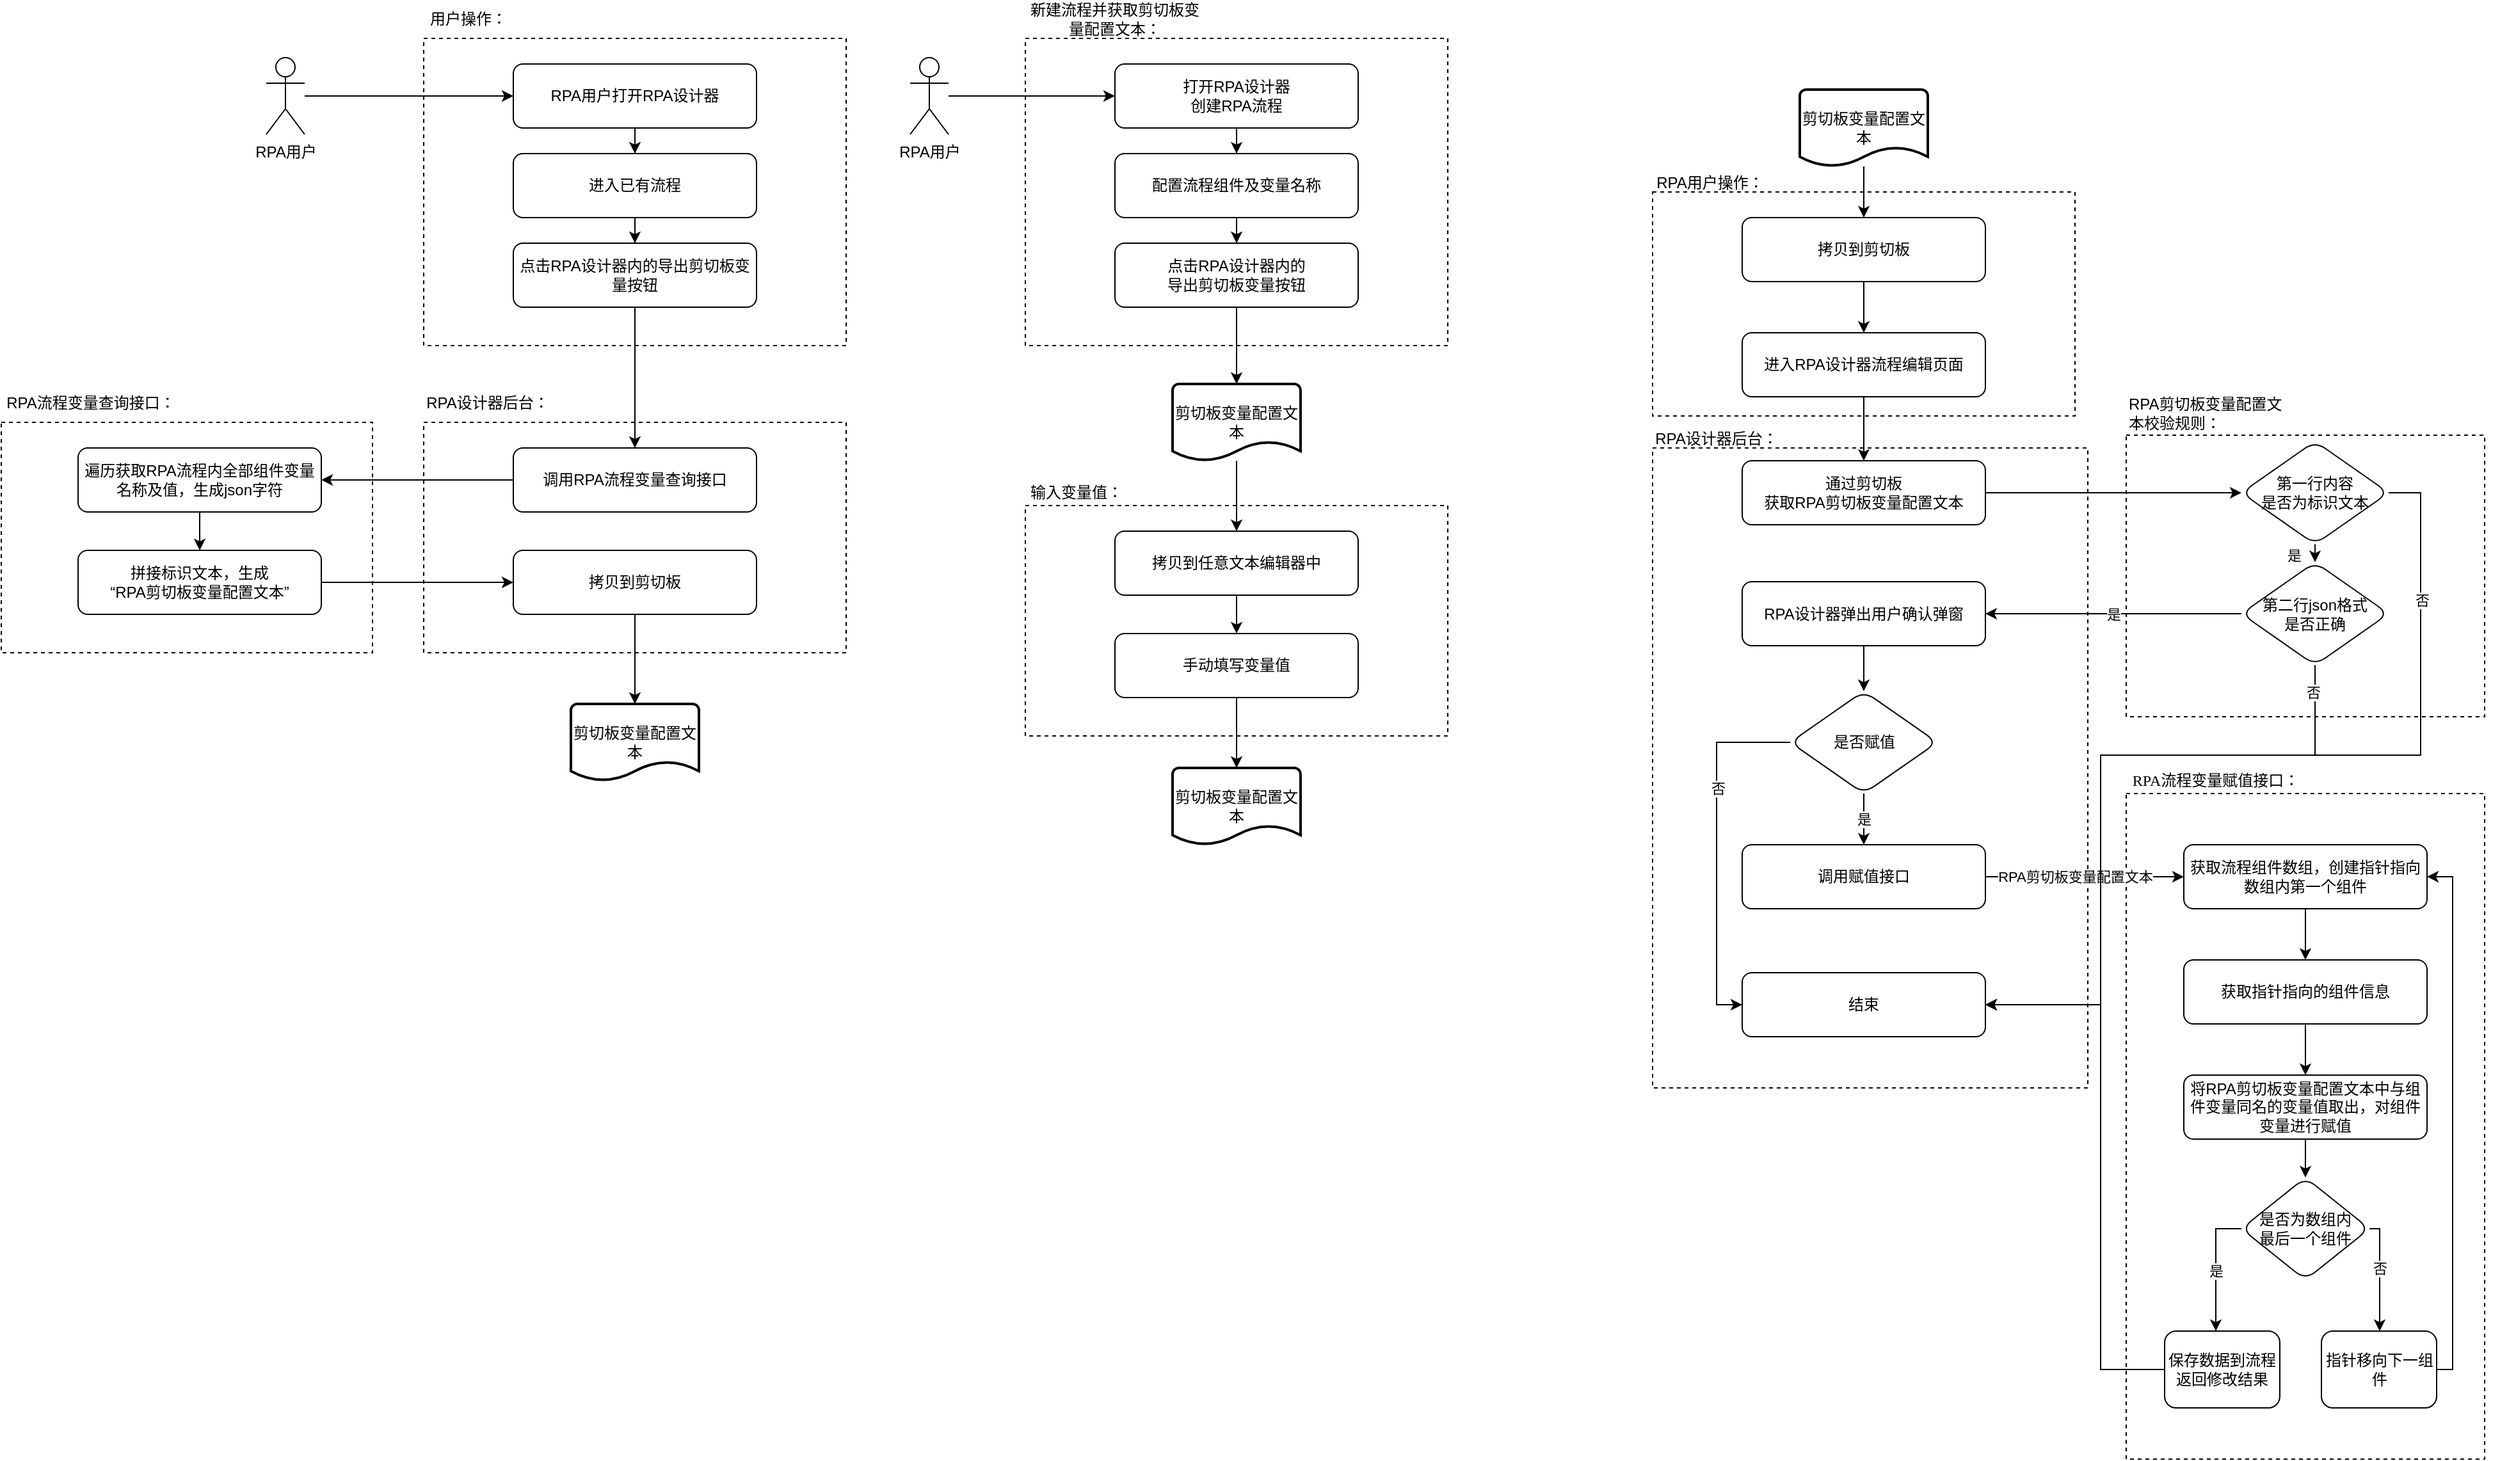 <mxfile version="21.3.4" type="github">
  <diagram name="第 1 页" id="B1s3Wj2U2IvD3xmOGOZ_">
    <mxGraphModel dx="1561" dy="455" grid="1" gridSize="10" guides="1" tooltips="1" connect="1" arrows="1" fold="1" page="1" pageScale="1" pageWidth="827" pageHeight="1169" math="0" shadow="0">
      <root>
        <mxCell id="0" />
        <mxCell id="1" parent="0" />
        <mxCell id="wn3wKmGaCTvvwAtMVoMg-156" value="" style="group" vertex="1" connectable="0" parent="1">
          <mxGeometry x="1040" y="420" width="280" height="250" as="geometry" />
        </mxCell>
        <mxCell id="wn3wKmGaCTvvwAtMVoMg-61" value="" style="rounded=0;whiteSpace=wrap;html=1;dashed=1;" vertex="1" parent="wn3wKmGaCTvvwAtMVoMg-156">
          <mxGeometry y="30" width="280" height="220" as="geometry" />
        </mxCell>
        <mxCell id="wn3wKmGaCTvvwAtMVoMg-63" value="RPA剪切板变量配置文本校验规则：" style="text;html=1;strokeColor=none;fillColor=none;align=left;verticalAlign=middle;whiteSpace=wrap;rounded=0;rotation=0;horizontal=1;" vertex="1" parent="wn3wKmGaCTvvwAtMVoMg-156">
          <mxGeometry width="130" height="25" as="geometry" />
        </mxCell>
        <mxCell id="wn3wKmGaCTvvwAtMVoMg-64" value="第二行json格式&lt;br&gt;是否正确" style="rhombus;whiteSpace=wrap;html=1;rounded=1;" vertex="1" parent="wn3wKmGaCTvvwAtMVoMg-156">
          <mxGeometry x="90" y="129.25" width="115" height="80.5" as="geometry" />
        </mxCell>
        <mxCell id="wn3wKmGaCTvvwAtMVoMg-152" style="edgeStyle=orthogonalEdgeStyle;rounded=0;orthogonalLoop=1;jettySize=auto;html=1;" edge="1" parent="wn3wKmGaCTvvwAtMVoMg-156" source="wn3wKmGaCTvvwAtMVoMg-150" target="wn3wKmGaCTvvwAtMVoMg-64">
          <mxGeometry relative="1" as="geometry">
            <Array as="points">
              <mxPoint x="147" y="130" />
              <mxPoint x="147" y="130" />
            </Array>
          </mxGeometry>
        </mxCell>
        <mxCell id="wn3wKmGaCTvvwAtMVoMg-153" value="是" style="edgeLabel;html=1;align=center;verticalAlign=middle;resizable=0;points=[];" vertex="1" connectable="0" parent="wn3wKmGaCTvvwAtMVoMg-152">
          <mxGeometry x="0.188" relative="1" as="geometry">
            <mxPoint x="-17" as="offset" />
          </mxGeometry>
        </mxCell>
        <mxCell id="wn3wKmGaCTvvwAtMVoMg-150" value="第一行内容&lt;br&gt;是否为标识文本" style="rhombus;whiteSpace=wrap;html=1;rounded=1;" vertex="1" parent="wn3wKmGaCTvvwAtMVoMg-156">
          <mxGeometry x="90" y="34.75" width="115" height="80.5" as="geometry" />
        </mxCell>
        <mxCell id="wn3wKmGaCTvvwAtMVoMg-149" value="" style="group" vertex="1" connectable="0" parent="1">
          <mxGeometry x="-620" y="410" width="290" height="210" as="geometry" />
        </mxCell>
        <mxCell id="wn3wKmGaCTvvwAtMVoMg-128" value="" style="rounded=0;whiteSpace=wrap;html=1;dashed=1;" vertex="1" parent="wn3wKmGaCTvvwAtMVoMg-149">
          <mxGeometry y="30" width="290" height="180" as="geometry" />
        </mxCell>
        <mxCell id="wn3wKmGaCTvvwAtMVoMg-129" value="RPA流程变量查询接口：" style="text;html=1;strokeColor=none;fillColor=none;align=center;verticalAlign=middle;whiteSpace=wrap;rounded=0;rotation=0;horizontal=1;" vertex="1" parent="wn3wKmGaCTvvwAtMVoMg-149">
          <mxGeometry width="140" height="30" as="geometry" />
        </mxCell>
        <mxCell id="wn3wKmGaCTvvwAtMVoMg-130" value="遍历获取RPA流程内全部组件变量名称及值，生成json字符" style="rounded=1;whiteSpace=wrap;html=1;" vertex="1" parent="wn3wKmGaCTvvwAtMVoMg-149">
          <mxGeometry x="60" y="50" width="190" height="50" as="geometry" />
        </mxCell>
        <mxCell id="wn3wKmGaCTvvwAtMVoMg-133" value="拼接标识文本，生成&lt;br style=&quot;border-color: var(--border-color);&quot;&gt;“RPA剪切板变量配置文本”" style="rounded=1;whiteSpace=wrap;html=1;" vertex="1" parent="wn3wKmGaCTvvwAtMVoMg-149">
          <mxGeometry x="60" y="130" width="190" height="50" as="geometry" />
        </mxCell>
        <mxCell id="wn3wKmGaCTvvwAtMVoMg-134" style="edgeStyle=orthogonalEdgeStyle;rounded=0;orthogonalLoop=1;jettySize=auto;html=1;" edge="1" parent="wn3wKmGaCTvvwAtMVoMg-149" source="wn3wKmGaCTvvwAtMVoMg-130" target="wn3wKmGaCTvvwAtMVoMg-133">
          <mxGeometry relative="1" as="geometry" />
        </mxCell>
        <mxCell id="wn3wKmGaCTvvwAtMVoMg-115" value="" style="group" vertex="1" connectable="0" parent="1">
          <mxGeometry x="-290" y="110" width="330" height="270" as="geometry" />
        </mxCell>
        <mxCell id="wn3wKmGaCTvvwAtMVoMg-116" value="" style="rounded=0;whiteSpace=wrap;html=1;dashed=1;" vertex="1" parent="wn3wKmGaCTvvwAtMVoMg-115">
          <mxGeometry y="30" width="330" height="240" as="geometry" />
        </mxCell>
        <mxCell id="wn3wKmGaCTvvwAtMVoMg-117" value="用户操作：" style="text;html=1;strokeColor=none;fillColor=none;align=center;verticalAlign=middle;whiteSpace=wrap;rounded=0;rotation=0;horizontal=1;" vertex="1" parent="wn3wKmGaCTvvwAtMVoMg-115">
          <mxGeometry width="70" height="30" as="geometry" />
        </mxCell>
        <mxCell id="wn3wKmGaCTvvwAtMVoMg-118" value="RPA用户打开RPA设计器" style="rounded=1;whiteSpace=wrap;html=1;" vertex="1" parent="wn3wKmGaCTvvwAtMVoMg-115">
          <mxGeometry x="70" y="50" width="190" height="50" as="geometry" />
        </mxCell>
        <mxCell id="wn3wKmGaCTvvwAtMVoMg-119" value="点击RPA设计器内的导出剪切板变量按钮" style="rounded=1;whiteSpace=wrap;html=1;" vertex="1" parent="wn3wKmGaCTvvwAtMVoMg-115">
          <mxGeometry x="70" y="190" width="190" height="50" as="geometry" />
        </mxCell>
        <mxCell id="wn3wKmGaCTvvwAtMVoMg-120" style="edgeStyle=orthogonalEdgeStyle;rounded=0;orthogonalLoop=1;jettySize=auto;html=1;" edge="1" parent="wn3wKmGaCTvvwAtMVoMg-115" source="wn3wKmGaCTvvwAtMVoMg-121" target="wn3wKmGaCTvvwAtMVoMg-119">
          <mxGeometry relative="1" as="geometry" />
        </mxCell>
        <mxCell id="wn3wKmGaCTvvwAtMVoMg-121" value="进入已有流程" style="rounded=1;whiteSpace=wrap;html=1;" vertex="1" parent="wn3wKmGaCTvvwAtMVoMg-115">
          <mxGeometry x="70" y="120" width="190" height="50" as="geometry" />
        </mxCell>
        <mxCell id="wn3wKmGaCTvvwAtMVoMg-122" style="edgeStyle=orthogonalEdgeStyle;rounded=0;orthogonalLoop=1;jettySize=auto;html=1;" edge="1" parent="wn3wKmGaCTvvwAtMVoMg-115" source="wn3wKmGaCTvvwAtMVoMg-118" target="wn3wKmGaCTvvwAtMVoMg-121">
          <mxGeometry relative="1" as="geometry" />
        </mxCell>
        <mxCell id="wn3wKmGaCTvvwAtMVoMg-109" value="" style="group" vertex="1" connectable="0" parent="1">
          <mxGeometry x="1040" y="710" width="291" height="540" as="geometry" />
        </mxCell>
        <mxCell id="wn3wKmGaCTvvwAtMVoMg-80" value="" style="rounded=0;whiteSpace=wrap;html=1;dashed=1;rotation=0;" vertex="1" parent="wn3wKmGaCTvvwAtMVoMg-109">
          <mxGeometry y="20" width="280" height="520" as="geometry">
            <mxPoint x="11" as="offset" />
          </mxGeometry>
        </mxCell>
        <mxCell id="wn3wKmGaCTvvwAtMVoMg-83" value="&lt;p style=&quot;margin: 0pt 0pt 0.0pt; text-align: start; font-size: 12px;&quot; class=&quot;MsoNormal&quot;&gt;&lt;font face=&quot;Times New Roman&quot; style=&quot;font-size: 12px;&quot;&gt;RPA流程变量赋值接口：&lt;/font&gt;&lt;br style=&quot;font-size: 12px;&quot;&gt;&lt;/p&gt;" style="text;html=1;strokeColor=none;fillColor=none;align=center;verticalAlign=middle;whiteSpace=wrap;rounded=0;fontSize=12;" vertex="1" parent="wn3wKmGaCTvvwAtMVoMg-109">
          <mxGeometry width="140" height="20" as="geometry" />
        </mxCell>
        <mxCell id="wn3wKmGaCTvvwAtMVoMg-92" value="是否为数组内&lt;br&gt;最后一个组件" style="rhombus;whiteSpace=wrap;html=1;rounded=1;" vertex="1" parent="wn3wKmGaCTvvwAtMVoMg-109">
          <mxGeometry x="90" y="320" width="100" height="80" as="geometry" />
        </mxCell>
        <mxCell id="wn3wKmGaCTvvwAtMVoMg-94" value="指针移向下一组件" style="rounded=1;whiteSpace=wrap;html=1;" vertex="1" parent="wn3wKmGaCTvvwAtMVoMg-109">
          <mxGeometry x="152.5" y="440" width="90" height="60" as="geometry" />
        </mxCell>
        <mxCell id="wn3wKmGaCTvvwAtMVoMg-107" style="edgeStyle=orthogonalEdgeStyle;rounded=0;orthogonalLoop=1;jettySize=auto;html=1;" edge="1" parent="wn3wKmGaCTvvwAtMVoMg-109" source="wn3wKmGaCTvvwAtMVoMg-92" target="wn3wKmGaCTvvwAtMVoMg-94">
          <mxGeometry relative="1" as="geometry">
            <Array as="points">
              <mxPoint x="198" y="360" />
            </Array>
          </mxGeometry>
        </mxCell>
        <mxCell id="wn3wKmGaCTvvwAtMVoMg-108" value="否" style="edgeLabel;html=1;align=center;verticalAlign=middle;resizable=0;points=[];" vertex="1" connectable="0" parent="wn3wKmGaCTvvwAtMVoMg-107">
          <mxGeometry x="-0.119" relative="1" as="geometry">
            <mxPoint as="offset" />
          </mxGeometry>
        </mxCell>
        <mxCell id="wn3wKmGaCTvvwAtMVoMg-95" value="保存数据到流程&lt;br&gt;返回修改结果" style="rounded=1;whiteSpace=wrap;html=1;" vertex="1" parent="wn3wKmGaCTvvwAtMVoMg-109">
          <mxGeometry x="30" y="440" width="90" height="60" as="geometry" />
        </mxCell>
        <mxCell id="wn3wKmGaCTvvwAtMVoMg-88" value="" style="edgeStyle=orthogonalEdgeStyle;rounded=0;orthogonalLoop=1;jettySize=auto;html=1;exitX=0;exitY=0.5;exitDx=0;exitDy=0;" edge="1" parent="wn3wKmGaCTvvwAtMVoMg-109" source="wn3wKmGaCTvvwAtMVoMg-92" target="wn3wKmGaCTvvwAtMVoMg-95">
          <mxGeometry relative="1" as="geometry">
            <Array as="points">
              <mxPoint x="70" y="360" />
            </Array>
          </mxGeometry>
        </mxCell>
        <mxCell id="wn3wKmGaCTvvwAtMVoMg-89" value="是" style="edgeLabel;html=1;align=center;verticalAlign=middle;resizable=0;points=[];" vertex="1" connectable="0" parent="wn3wKmGaCTvvwAtMVoMg-88">
          <mxGeometry x="0.063" relative="1" as="geometry">
            <mxPoint as="offset" />
          </mxGeometry>
        </mxCell>
        <mxCell id="wn3wKmGaCTvvwAtMVoMg-100" value="获取流程组件数组，创建指针指向数组内第一个组件" style="rounded=1;whiteSpace=wrap;html=1;" vertex="1" parent="wn3wKmGaCTvvwAtMVoMg-109">
          <mxGeometry x="45" y="60" width="190" height="50" as="geometry" />
        </mxCell>
        <mxCell id="wn3wKmGaCTvvwAtMVoMg-106" style="edgeStyle=orthogonalEdgeStyle;rounded=0;orthogonalLoop=1;jettySize=auto;html=1;entryX=1;entryY=0.5;entryDx=0;entryDy=0;" edge="1" parent="wn3wKmGaCTvvwAtMVoMg-109" source="wn3wKmGaCTvvwAtMVoMg-94" target="wn3wKmGaCTvvwAtMVoMg-100">
          <mxGeometry relative="1" as="geometry">
            <Array as="points">
              <mxPoint x="255" y="470" />
              <mxPoint x="255" y="85" />
            </Array>
          </mxGeometry>
        </mxCell>
        <mxCell id="wn3wKmGaCTvvwAtMVoMg-101" value="获取指针指向的组件信息" style="rounded=1;whiteSpace=wrap;html=1;" vertex="1" parent="wn3wKmGaCTvvwAtMVoMg-109">
          <mxGeometry x="45" y="150" width="190" height="50" as="geometry" />
        </mxCell>
        <mxCell id="wn3wKmGaCTvvwAtMVoMg-103" value="" style="edgeStyle=orthogonalEdgeStyle;rounded=0;orthogonalLoop=1;jettySize=auto;html=1;" edge="1" parent="wn3wKmGaCTvvwAtMVoMg-109" source="wn3wKmGaCTvvwAtMVoMg-100" target="wn3wKmGaCTvvwAtMVoMg-101">
          <mxGeometry relative="1" as="geometry" />
        </mxCell>
        <mxCell id="wn3wKmGaCTvvwAtMVoMg-105" value="" style="edgeStyle=orthogonalEdgeStyle;rounded=0;orthogonalLoop=1;jettySize=auto;html=1;" edge="1" parent="wn3wKmGaCTvvwAtMVoMg-109" source="wn3wKmGaCTvvwAtMVoMg-102" target="wn3wKmGaCTvvwAtMVoMg-92">
          <mxGeometry relative="1" as="geometry" />
        </mxCell>
        <mxCell id="wn3wKmGaCTvvwAtMVoMg-102" value="将RPA剪切板变量配置文本中与组件变量同名的变量值取出，对组件变量进行赋值" style="rounded=1;whiteSpace=wrap;html=1;" vertex="1" parent="wn3wKmGaCTvvwAtMVoMg-109">
          <mxGeometry x="45" y="240" width="190" height="50" as="geometry" />
        </mxCell>
        <mxCell id="wn3wKmGaCTvvwAtMVoMg-104" value="" style="edgeStyle=orthogonalEdgeStyle;rounded=0;orthogonalLoop=1;jettySize=auto;html=1;" edge="1" parent="wn3wKmGaCTvvwAtMVoMg-109" source="wn3wKmGaCTvvwAtMVoMg-101" target="wn3wKmGaCTvvwAtMVoMg-102">
          <mxGeometry relative="1" as="geometry" />
        </mxCell>
        <mxCell id="wn3wKmGaCTvvwAtMVoMg-58" value="" style="rounded=0;whiteSpace=wrap;html=1;dashed=1;" vertex="1" parent="1">
          <mxGeometry x="670" y="260" width="330" height="175" as="geometry" />
        </mxCell>
        <mxCell id="wn3wKmGaCTvvwAtMVoMg-39" value="" style="group" vertex="1" connectable="0" parent="1">
          <mxGeometry x="180" y="485" width="330" height="200" as="geometry" />
        </mxCell>
        <mxCell id="wn3wKmGaCTvvwAtMVoMg-35" value="" style="group" vertex="1" connectable="0" parent="wn3wKmGaCTvvwAtMVoMg-39">
          <mxGeometry y="20" width="330" height="180" as="geometry" />
        </mxCell>
        <mxCell id="wn3wKmGaCTvvwAtMVoMg-25" value="" style="rounded=0;whiteSpace=wrap;html=1;dashed=1;" vertex="1" parent="wn3wKmGaCTvvwAtMVoMg-35">
          <mxGeometry width="330" height="180" as="geometry" />
        </mxCell>
        <mxCell id="wn3wKmGaCTvvwAtMVoMg-27" value="拷贝到任意文本编辑器中" style="rounded=1;whiteSpace=wrap;html=1;" vertex="1" parent="wn3wKmGaCTvvwAtMVoMg-35">
          <mxGeometry x="70" y="20" width="190" height="50" as="geometry" />
        </mxCell>
        <mxCell id="wn3wKmGaCTvvwAtMVoMg-30" value="手动填写变量值" style="rounded=1;whiteSpace=wrap;html=1;" vertex="1" parent="wn3wKmGaCTvvwAtMVoMg-35">
          <mxGeometry x="70" y="100" width="190" height="50" as="geometry" />
        </mxCell>
        <mxCell id="wn3wKmGaCTvvwAtMVoMg-31" style="edgeStyle=orthogonalEdgeStyle;rounded=0;orthogonalLoop=1;jettySize=auto;html=1;" edge="1" parent="wn3wKmGaCTvvwAtMVoMg-35" source="wn3wKmGaCTvvwAtMVoMg-27" target="wn3wKmGaCTvvwAtMVoMg-30">
          <mxGeometry relative="1" as="geometry" />
        </mxCell>
        <mxCell id="wn3wKmGaCTvvwAtMVoMg-26" value="输入变量值：" style="text;html=1;strokeColor=none;fillColor=none;align=center;verticalAlign=middle;whiteSpace=wrap;rounded=0;rotation=0;horizontal=1;" vertex="1" parent="wn3wKmGaCTvvwAtMVoMg-39">
          <mxGeometry width="80" height="20" as="geometry" />
        </mxCell>
        <mxCell id="wn3wKmGaCTvvwAtMVoMg-18" value="" style="group" vertex="1" connectable="0" parent="1">
          <mxGeometry x="180" y="110" width="330" height="270" as="geometry" />
        </mxCell>
        <mxCell id="wn3wKmGaCTvvwAtMVoMg-15" value="" style="rounded=0;whiteSpace=wrap;html=1;dashed=1;" vertex="1" parent="wn3wKmGaCTvvwAtMVoMg-18">
          <mxGeometry y="30" width="330" height="240" as="geometry" />
        </mxCell>
        <mxCell id="wn3wKmGaCTvvwAtMVoMg-5" value="新建流程并获取剪切板变量配置文本：" style="text;html=1;strokeColor=none;fillColor=none;align=center;verticalAlign=middle;whiteSpace=wrap;rounded=0;rotation=0;horizontal=1;" vertex="1" parent="wn3wKmGaCTvvwAtMVoMg-18">
          <mxGeometry width="140" height="30" as="geometry" />
        </mxCell>
        <mxCell id="wn3wKmGaCTvvwAtMVoMg-3" value="打开RPA设计器&lt;br&gt;创建RPA流程" style="rounded=1;whiteSpace=wrap;html=1;" vertex="1" parent="wn3wKmGaCTvvwAtMVoMg-18">
          <mxGeometry x="70" y="50" width="190" height="50" as="geometry" />
        </mxCell>
        <mxCell id="wn3wKmGaCTvvwAtMVoMg-13" value="点击RPA设计器内的&lt;br&gt;导出剪切板变量按钮" style="rounded=1;whiteSpace=wrap;html=1;" vertex="1" parent="wn3wKmGaCTvvwAtMVoMg-18">
          <mxGeometry x="70" y="190" width="190" height="50" as="geometry" />
        </mxCell>
        <mxCell id="wn3wKmGaCTvvwAtMVoMg-22" style="edgeStyle=orthogonalEdgeStyle;rounded=0;orthogonalLoop=1;jettySize=auto;html=1;" edge="1" parent="wn3wKmGaCTvvwAtMVoMg-18" source="wn3wKmGaCTvvwAtMVoMg-12" target="wn3wKmGaCTvvwAtMVoMg-13">
          <mxGeometry relative="1" as="geometry" />
        </mxCell>
        <mxCell id="wn3wKmGaCTvvwAtMVoMg-12" value="配置流程组件及变量名称" style="rounded=1;whiteSpace=wrap;html=1;" vertex="1" parent="wn3wKmGaCTvvwAtMVoMg-18">
          <mxGeometry x="70" y="120" width="190" height="50" as="geometry" />
        </mxCell>
        <mxCell id="wn3wKmGaCTvvwAtMVoMg-21" style="edgeStyle=orthogonalEdgeStyle;rounded=0;orthogonalLoop=1;jettySize=auto;html=1;" edge="1" parent="wn3wKmGaCTvvwAtMVoMg-18" source="wn3wKmGaCTvvwAtMVoMg-3" target="wn3wKmGaCTvvwAtMVoMg-12">
          <mxGeometry relative="1" as="geometry" />
        </mxCell>
        <mxCell id="wn3wKmGaCTvvwAtMVoMg-17" value="" style="edgeStyle=orthogonalEdgeStyle;rounded=0;orthogonalLoop=1;jettySize=auto;html=1;" edge="1" parent="1" source="wn3wKmGaCTvvwAtMVoMg-9" target="wn3wKmGaCTvvwAtMVoMg-3">
          <mxGeometry relative="1" as="geometry" />
        </mxCell>
        <mxCell id="wn3wKmGaCTvvwAtMVoMg-9" value="RPA用户&lt;br&gt;" style="shape=umlActor;verticalLabelPosition=bottom;verticalAlign=top;html=1;outlineConnect=0;" vertex="1" parent="1">
          <mxGeometry x="90" y="155" width="30" height="60" as="geometry" />
        </mxCell>
        <mxCell id="wn3wKmGaCTvvwAtMVoMg-34" style="edgeStyle=orthogonalEdgeStyle;rounded=0;orthogonalLoop=1;jettySize=auto;html=1;" edge="1" parent="1" source="wn3wKmGaCTvvwAtMVoMg-14" target="wn3wKmGaCTvvwAtMVoMg-27">
          <mxGeometry relative="1" as="geometry" />
        </mxCell>
        <mxCell id="wn3wKmGaCTvvwAtMVoMg-14" value="剪切板变量配置文本" style="strokeWidth=2;html=1;shape=mxgraph.flowchart.document2;whiteSpace=wrap;size=0.25;" vertex="1" parent="1">
          <mxGeometry x="295" y="410" width="100" height="60" as="geometry" />
        </mxCell>
        <mxCell id="wn3wKmGaCTvvwAtMVoMg-23" style="edgeStyle=orthogonalEdgeStyle;rounded=0;orthogonalLoop=1;jettySize=auto;html=1;" edge="1" parent="1" source="wn3wKmGaCTvvwAtMVoMg-13" target="wn3wKmGaCTvvwAtMVoMg-14">
          <mxGeometry relative="1" as="geometry" />
        </mxCell>
        <mxCell id="wn3wKmGaCTvvwAtMVoMg-36" value="剪切板变量配置文本" style="strokeWidth=2;html=1;shape=mxgraph.flowchart.document2;whiteSpace=wrap;size=0.25;" vertex="1" parent="1">
          <mxGeometry x="295" y="710" width="100" height="60" as="geometry" />
        </mxCell>
        <mxCell id="wn3wKmGaCTvvwAtMVoMg-37" value="" style="edgeStyle=orthogonalEdgeStyle;rounded=0;orthogonalLoop=1;jettySize=auto;html=1;" edge="1" parent="1" source="wn3wKmGaCTvvwAtMVoMg-30" target="wn3wKmGaCTvvwAtMVoMg-36">
          <mxGeometry relative="1" as="geometry" />
        </mxCell>
        <mxCell id="wn3wKmGaCTvvwAtMVoMg-47" style="edgeStyle=orthogonalEdgeStyle;rounded=0;orthogonalLoop=1;jettySize=auto;html=1;" edge="1" parent="1" source="wn3wKmGaCTvvwAtMVoMg-38" target="wn3wKmGaCTvvwAtMVoMg-43">
          <mxGeometry relative="1" as="geometry" />
        </mxCell>
        <mxCell id="wn3wKmGaCTvvwAtMVoMg-38" value="剪切板变量配置文本" style="strokeWidth=2;html=1;shape=mxgraph.flowchart.document2;whiteSpace=wrap;size=0.25;" vertex="1" parent="1">
          <mxGeometry x="785" y="180" width="100" height="60" as="geometry" />
        </mxCell>
        <mxCell id="wn3wKmGaCTvvwAtMVoMg-46" value="RPA设计器后台：" style="text;html=1;strokeColor=none;fillColor=none;align=center;verticalAlign=middle;whiteSpace=wrap;rounded=0;rotation=0;horizontal=1;" vertex="1" parent="1">
          <mxGeometry x="670" y="445" width="100" height="15" as="geometry" />
        </mxCell>
        <mxCell id="wn3wKmGaCTvvwAtMVoMg-42" value="" style="rounded=0;whiteSpace=wrap;html=1;dashed=1;" vertex="1" parent="1">
          <mxGeometry x="670" y="460" width="340" height="500" as="geometry" />
        </mxCell>
        <mxCell id="wn3wKmGaCTvvwAtMVoMg-43" value="拷贝到剪切板" style="rounded=1;whiteSpace=wrap;html=1;" vertex="1" parent="1">
          <mxGeometry x="740" y="280" width="190" height="50" as="geometry" />
        </mxCell>
        <mxCell id="wn3wKmGaCTvvwAtMVoMg-44" value="进入RPA设计器流程编辑页面" style="rounded=1;whiteSpace=wrap;html=1;" vertex="1" parent="1">
          <mxGeometry x="740" y="370" width="190" height="50" as="geometry" />
        </mxCell>
        <mxCell id="wn3wKmGaCTvvwAtMVoMg-45" style="edgeStyle=orthogonalEdgeStyle;rounded=0;orthogonalLoop=1;jettySize=auto;html=1;" edge="1" parent="1" source="wn3wKmGaCTvvwAtMVoMg-43" target="wn3wKmGaCTvvwAtMVoMg-44">
          <mxGeometry relative="1" as="geometry" />
        </mxCell>
        <mxCell id="wn3wKmGaCTvvwAtMVoMg-70" style="edgeStyle=orthogonalEdgeStyle;rounded=0;orthogonalLoop=1;jettySize=auto;html=1;entryX=0;entryY=0.5;entryDx=0;entryDy=0;" edge="1" parent="1" source="wn3wKmGaCTvvwAtMVoMg-48" target="wn3wKmGaCTvvwAtMVoMg-150">
          <mxGeometry relative="1" as="geometry">
            <mxPoint x="1092.5" y="495" as="targetPoint" />
          </mxGeometry>
        </mxCell>
        <mxCell id="wn3wKmGaCTvvwAtMVoMg-48" value="通过剪切板&lt;br&gt;获取RPA剪切板变量配置文本" style="rounded=1;whiteSpace=wrap;html=1;" vertex="1" parent="1">
          <mxGeometry x="740" y="470" width="190" height="50" as="geometry" />
        </mxCell>
        <mxCell id="wn3wKmGaCTvvwAtMVoMg-52" style="edgeStyle=orthogonalEdgeStyle;rounded=0;orthogonalLoop=1;jettySize=auto;html=1;" edge="1" parent="1" source="wn3wKmGaCTvvwAtMVoMg-44" target="wn3wKmGaCTvvwAtMVoMg-48">
          <mxGeometry relative="1" as="geometry" />
        </mxCell>
        <mxCell id="wn3wKmGaCTvvwAtMVoMg-76" value="" style="edgeStyle=orthogonalEdgeStyle;rounded=0;orthogonalLoop=1;jettySize=auto;html=1;" edge="1" parent="1" source="wn3wKmGaCTvvwAtMVoMg-49" target="wn3wKmGaCTvvwAtMVoMg-74">
          <mxGeometry relative="1" as="geometry" />
        </mxCell>
        <mxCell id="wn3wKmGaCTvvwAtMVoMg-49" value="RPA设计器弹出用户确认弹窗" style="rounded=1;whiteSpace=wrap;html=1;" vertex="1" parent="1">
          <mxGeometry x="740" y="564.5" width="190" height="50" as="geometry" />
        </mxCell>
        <mxCell id="wn3wKmGaCTvvwAtMVoMg-97" style="edgeStyle=orthogonalEdgeStyle;rounded=0;orthogonalLoop=1;jettySize=auto;html=1;entryX=0;entryY=0.5;entryDx=0;entryDy=0;" edge="1" parent="1" source="wn3wKmGaCTvvwAtMVoMg-51" target="wn3wKmGaCTvvwAtMVoMg-100">
          <mxGeometry relative="1" as="geometry">
            <mxPoint x="1100" y="790" as="targetPoint" />
          </mxGeometry>
        </mxCell>
        <mxCell id="wn3wKmGaCTvvwAtMVoMg-113" value="RPA剪切板变量配置文本" style="edgeLabel;html=1;align=center;verticalAlign=middle;resizable=0;points=[];" vertex="1" connectable="0" parent="wn3wKmGaCTvvwAtMVoMg-97">
          <mxGeometry x="-0.204" y="-2" relative="1" as="geometry">
            <mxPoint x="8" y="-2" as="offset" />
          </mxGeometry>
        </mxCell>
        <mxCell id="wn3wKmGaCTvvwAtMVoMg-51" value="调用赋值接口" style="rounded=1;whiteSpace=wrap;html=1;" vertex="1" parent="1">
          <mxGeometry x="740" y="770" width="190" height="50" as="geometry" />
        </mxCell>
        <mxCell id="wn3wKmGaCTvvwAtMVoMg-59" value="RPA用户操作：" style="text;html=1;strokeColor=none;fillColor=none;align=center;verticalAlign=middle;whiteSpace=wrap;rounded=0;rotation=0;horizontal=1;" vertex="1" parent="1">
          <mxGeometry x="670" y="245" width="90" height="15" as="geometry" />
        </mxCell>
        <mxCell id="wn3wKmGaCTvvwAtMVoMg-66" style="edgeStyle=orthogonalEdgeStyle;rounded=0;orthogonalLoop=1;jettySize=auto;html=1;" edge="1" parent="1" source="wn3wKmGaCTvvwAtMVoMg-64" target="wn3wKmGaCTvvwAtMVoMg-49">
          <mxGeometry relative="1" as="geometry">
            <mxPoint x="1010" y="590" as="targetPoint" />
          </mxGeometry>
        </mxCell>
        <mxCell id="wn3wKmGaCTvvwAtMVoMg-67" value="是" style="edgeLabel;html=1;align=center;verticalAlign=middle;resizable=0;points=[];" vertex="1" connectable="0" parent="wn3wKmGaCTvvwAtMVoMg-66">
          <mxGeometry x="-0.371" y="3" relative="1" as="geometry">
            <mxPoint x="-37" y="-3" as="offset" />
          </mxGeometry>
        </mxCell>
        <mxCell id="wn3wKmGaCTvvwAtMVoMg-69" value="结束" style="rounded=1;whiteSpace=wrap;html=1;" vertex="1" parent="1">
          <mxGeometry x="740" y="870" width="190" height="50" as="geometry" />
        </mxCell>
        <mxCell id="wn3wKmGaCTvvwAtMVoMg-110" style="edgeStyle=orthogonalEdgeStyle;rounded=0;orthogonalLoop=1;jettySize=auto;html=1;entryX=1;entryY=0.5;entryDx=0;entryDy=0;" edge="1" parent="1" source="wn3wKmGaCTvvwAtMVoMg-64" target="wn3wKmGaCTvvwAtMVoMg-69">
          <mxGeometry relative="1" as="geometry">
            <Array as="points">
              <mxPoint x="1188" y="700" />
              <mxPoint x="1020" y="700" />
              <mxPoint x="1020" y="895" />
            </Array>
          </mxGeometry>
        </mxCell>
        <mxCell id="wn3wKmGaCTvvwAtMVoMg-111" value="否" style="edgeLabel;html=1;align=center;verticalAlign=middle;resizable=0;points=[];" vertex="1" connectable="0" parent="wn3wKmGaCTvvwAtMVoMg-110">
          <mxGeometry x="-0.929" y="2" relative="1" as="geometry">
            <mxPoint x="-4" y="2" as="offset" />
          </mxGeometry>
        </mxCell>
        <mxCell id="wn3wKmGaCTvvwAtMVoMg-77" style="edgeStyle=orthogonalEdgeStyle;rounded=0;orthogonalLoop=1;jettySize=auto;html=1;entryX=0;entryY=0.5;entryDx=0;entryDy=0;exitX=0;exitY=0.5;exitDx=0;exitDy=0;" edge="1" parent="1" source="wn3wKmGaCTvvwAtMVoMg-74" target="wn3wKmGaCTvvwAtMVoMg-69">
          <mxGeometry relative="1" as="geometry">
            <Array as="points">
              <mxPoint x="720" y="690" />
              <mxPoint x="720" y="895" />
            </Array>
          </mxGeometry>
        </mxCell>
        <mxCell id="wn3wKmGaCTvvwAtMVoMg-78" value="否" style="edgeLabel;html=1;align=center;verticalAlign=middle;resizable=0;points=[];" vertex="1" connectable="0" parent="wn3wKmGaCTvvwAtMVoMg-77">
          <mxGeometry x="-0.337" y="1" relative="1" as="geometry">
            <mxPoint as="offset" />
          </mxGeometry>
        </mxCell>
        <mxCell id="wn3wKmGaCTvvwAtMVoMg-79" value="是" style="edgeStyle=orthogonalEdgeStyle;rounded=0;orthogonalLoop=1;jettySize=auto;html=1;" edge="1" parent="1" source="wn3wKmGaCTvvwAtMVoMg-74" target="wn3wKmGaCTvvwAtMVoMg-51">
          <mxGeometry relative="1" as="geometry" />
        </mxCell>
        <mxCell id="wn3wKmGaCTvvwAtMVoMg-74" value="是否赋值" style="rhombus;whiteSpace=wrap;html=1;rounded=1;" vertex="1" parent="1">
          <mxGeometry x="777.5" y="650" width="115" height="80" as="geometry" />
        </mxCell>
        <mxCell id="wn3wKmGaCTvvwAtMVoMg-98" style="edgeStyle=orthogonalEdgeStyle;rounded=0;orthogonalLoop=1;jettySize=auto;html=1;entryX=1;entryY=0.5;entryDx=0;entryDy=0;" edge="1" parent="1" source="wn3wKmGaCTvvwAtMVoMg-95" target="wn3wKmGaCTvvwAtMVoMg-69">
          <mxGeometry relative="1" as="geometry">
            <Array as="points">
              <mxPoint x="1020" y="1180" />
              <mxPoint x="1020" y="895" />
            </Array>
          </mxGeometry>
        </mxCell>
        <mxCell id="wn3wKmGaCTvvwAtMVoMg-123" value="" style="edgeStyle=orthogonalEdgeStyle;rounded=0;orthogonalLoop=1;jettySize=auto;html=1;" edge="1" parent="1" source="wn3wKmGaCTvvwAtMVoMg-114" target="wn3wKmGaCTvvwAtMVoMg-118">
          <mxGeometry relative="1" as="geometry" />
        </mxCell>
        <mxCell id="wn3wKmGaCTvvwAtMVoMg-114" value="RPA用户&lt;br&gt;" style="shape=umlActor;verticalLabelPosition=bottom;verticalAlign=top;html=1;outlineConnect=0;" vertex="1" parent="1">
          <mxGeometry x="-413" y="155" width="30" height="60" as="geometry" />
        </mxCell>
        <mxCell id="wn3wKmGaCTvvwAtMVoMg-135" value="剪切板变量配置文本" style="strokeWidth=2;html=1;shape=mxgraph.flowchart.document2;whiteSpace=wrap;size=0.25;" vertex="1" parent="1">
          <mxGeometry x="-175" y="660" width="100" height="60" as="geometry" />
        </mxCell>
        <mxCell id="wn3wKmGaCTvvwAtMVoMg-139" value="" style="group" vertex="1" connectable="0" parent="1">
          <mxGeometry x="-290" y="410" width="330" height="210" as="geometry" />
        </mxCell>
        <mxCell id="wn3wKmGaCTvvwAtMVoMg-140" value="" style="rounded=0;whiteSpace=wrap;html=1;dashed=1;" vertex="1" parent="wn3wKmGaCTvvwAtMVoMg-139">
          <mxGeometry y="30" width="330" height="180" as="geometry" />
        </mxCell>
        <mxCell id="wn3wKmGaCTvvwAtMVoMg-141" value="RPA设计器后台：" style="text;html=1;strokeColor=none;fillColor=none;align=center;verticalAlign=middle;whiteSpace=wrap;rounded=0;rotation=0;horizontal=1;" vertex="1" parent="wn3wKmGaCTvvwAtMVoMg-139">
          <mxGeometry width="100" height="30" as="geometry" />
        </mxCell>
        <mxCell id="wn3wKmGaCTvvwAtMVoMg-142" value="调用RPA流程变量查询接口" style="rounded=1;whiteSpace=wrap;html=1;" vertex="1" parent="wn3wKmGaCTvvwAtMVoMg-139">
          <mxGeometry x="70" y="50" width="190" height="50" as="geometry" />
        </mxCell>
        <mxCell id="wn3wKmGaCTvvwAtMVoMg-143" value="拷贝到剪切板" style="rounded=1;whiteSpace=wrap;html=1;" vertex="1" parent="wn3wKmGaCTvvwAtMVoMg-139">
          <mxGeometry x="70" y="130" width="190" height="50" as="geometry" />
        </mxCell>
        <mxCell id="wn3wKmGaCTvvwAtMVoMg-145" style="edgeStyle=orthogonalEdgeStyle;rounded=0;orthogonalLoop=1;jettySize=auto;html=1;" edge="1" parent="1" source="wn3wKmGaCTvvwAtMVoMg-142" target="wn3wKmGaCTvvwAtMVoMg-130">
          <mxGeometry relative="1" as="geometry" />
        </mxCell>
        <mxCell id="wn3wKmGaCTvvwAtMVoMg-146" style="edgeStyle=orthogonalEdgeStyle;rounded=0;orthogonalLoop=1;jettySize=auto;html=1;" edge="1" parent="1" source="wn3wKmGaCTvvwAtMVoMg-133" target="wn3wKmGaCTvvwAtMVoMg-143">
          <mxGeometry relative="1" as="geometry" />
        </mxCell>
        <mxCell id="wn3wKmGaCTvvwAtMVoMg-147" style="edgeStyle=orthogonalEdgeStyle;rounded=0;orthogonalLoop=1;jettySize=auto;html=1;" edge="1" parent="1" source="wn3wKmGaCTvvwAtMVoMg-143" target="wn3wKmGaCTvvwAtMVoMg-135">
          <mxGeometry relative="1" as="geometry" />
        </mxCell>
        <mxCell id="wn3wKmGaCTvvwAtMVoMg-148" style="edgeStyle=orthogonalEdgeStyle;rounded=0;orthogonalLoop=1;jettySize=auto;html=1;" edge="1" parent="1" source="wn3wKmGaCTvvwAtMVoMg-119" target="wn3wKmGaCTvvwAtMVoMg-142">
          <mxGeometry relative="1" as="geometry" />
        </mxCell>
        <mxCell id="wn3wKmGaCTvvwAtMVoMg-154" style="edgeStyle=orthogonalEdgeStyle;rounded=0;orthogonalLoop=1;jettySize=auto;html=1;entryX=1;entryY=0.5;entryDx=0;entryDy=0;" edge="1" parent="1" source="wn3wKmGaCTvvwAtMVoMg-150" target="wn3wKmGaCTvvwAtMVoMg-69">
          <mxGeometry relative="1" as="geometry">
            <mxPoint x="1200" y="700" as="targetPoint" />
            <Array as="points">
              <mxPoint x="1270" y="495" />
              <mxPoint x="1270" y="700" />
              <mxPoint x="1020" y="700" />
              <mxPoint x="1020" y="895" />
            </Array>
          </mxGeometry>
        </mxCell>
        <mxCell id="wn3wKmGaCTvvwAtMVoMg-155" value="否" style="edgeLabel;html=1;align=center;verticalAlign=middle;resizable=0;points=[];" vertex="1" connectable="0" parent="wn3wKmGaCTvvwAtMVoMg-154">
          <mxGeometry x="-0.717" y="1" relative="1" as="geometry">
            <mxPoint as="offset" />
          </mxGeometry>
        </mxCell>
      </root>
    </mxGraphModel>
  </diagram>
</mxfile>
